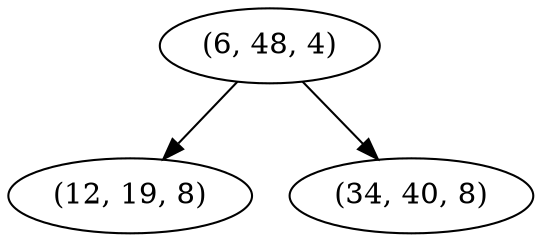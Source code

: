 digraph tree {
    "(6, 48, 4)";
    "(12, 19, 8)";
    "(34, 40, 8)";
    "(6, 48, 4)" -> "(12, 19, 8)";
    "(6, 48, 4)" -> "(34, 40, 8)";
}
